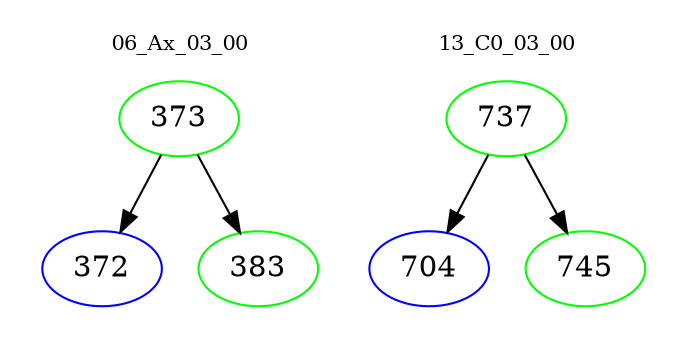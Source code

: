 digraph{
subgraph cluster_0 {
color = white
label = "06_Ax_03_00";
fontsize=10;
T0_373 [label="373", color="green"]
T0_373 -> T0_372 [color="black"]
T0_372 [label="372", color="blue"]
T0_373 -> T0_383 [color="black"]
T0_383 [label="383", color="green"]
}
subgraph cluster_1 {
color = white
label = "13_C0_03_00";
fontsize=10;
T1_737 [label="737", color="green"]
T1_737 -> T1_704 [color="black"]
T1_704 [label="704", color="blue"]
T1_737 -> T1_745 [color="black"]
T1_745 [label="745", color="green"]
}
}
